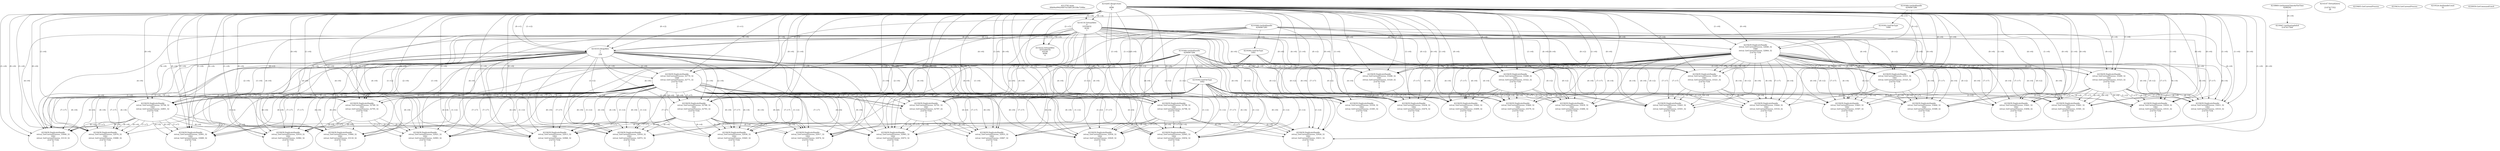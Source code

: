 // Global SCDG with merge call
digraph {
	0 [label="4213792.main
00b04a99420497433d6126338e720fbe"]
	1 [label="4214265.HeapCreate
1
4096
0"]
	2 [label="4218869.GetSystemTimeAsFileTime
4288292"]
	3 [label="4214116.VirtualAlloc
0
33554432
8192
1"]
	1 -> 3 [label="(1-->4)"]
	1 -> 3 [label="(0-->4)"]
	4 [label="4214147.VirtualQuery

2147417352
28"]
	5 [label="4214222.VirtualAlloc
3255304192
65536
4096
4"]
	3 -> 5 [label="(0-->1)"]
	1 -> 5 [label="(2-->3)"]
	3 -> 5 [label="(0-->0)"]
	6 [label="4219047.GetStartupInfoA
2147417564"]
	2 -> 6 [label="(0-->0)"]
	7 [label="4219368.GetStdHandle
4294967286"]
	8 [label="4219392.GetFileType
1000"]
	7 -> 8 [label="(0-->1)"]
	9 [label="4219405.GetCurrentProcess
"]
	10 [label="4219414.GetCurrentProcess
"]
	11 [label="4219439.DuplicateHandle
retval_GetCurrentProcess_32846_32
1000
retval_GetCurrentProcess_32864_32
2147417556
0
1
2"]
	7 -> 11 [label="(0-->2)"]
	8 -> 11 [label="(1-->2)"]
	1 -> 11 [label="(1-->6)"]
	1 -> 11 [label="(0-->6)"]
	3 -> 11 [label="(4-->6)"]
	12 [label="4219368.GetStdHandle
4294967285"]
	13 [label="4219392.GetFileType
1001"]
	12 -> 13 [label="(0-->1)"]
	14 [label="4219439.DuplicateHandle
retval_GetCurrentProcess_33286_32
1001
retval_GetCurrentProcess_33320_32
2147417556
0
1
2"]
	12 -> 14 [label="(0-->2)"]
	13 -> 14 [label="(1-->2)"]
	11 -> 14 [label="(4-->4)"]
	1 -> 14 [label="(1-->6)"]
	1 -> 14 [label="(0-->6)"]
	3 -> 14 [label="(4-->6)"]
	11 -> 14 [label="(6-->6)"]
	11 -> 14 [label="(7-->7)"]
	15 [label="4219368.GetStdHandle
4294967284"]
	16 [label="4219392.GetFileType
1002"]
	15 -> 16 [label="(0-->1)"]
	17 [label="4219439.DuplicateHandle
retval_GetCurrentProcess_33436_32
1002
retval_GetCurrentProcess_33476_32
2147417556
0
1
2"]
	15 -> 17 [label="(0-->2)"]
	16 -> 17 [label="(1-->2)"]
	11 -> 17 [label="(4-->4)"]
	14 -> 17 [label="(4-->4)"]
	1 -> 17 [label="(1-->6)"]
	1 -> 17 [label="(0-->6)"]
	3 -> 17 [label="(4-->6)"]
	11 -> 17 [label="(6-->6)"]
	14 -> 17 [label="(6-->6)"]
	11 -> 17 [label="(7-->7)"]
	14 -> 17 [label="(7-->7)"]
	18 [label="4219524.SetHandleCount
32"]
	19 [label="4220059.GetCommandLineA
"]
	20 [label="4219439.DuplicateHandle
retval_GetCurrentProcess_33356_32
1002
retval_GetCurrentProcess_33385_32
2147417556
0
1
2"]
	15 -> 20 [label="(0-->2)"]
	16 -> 20 [label="(1-->2)"]
	11 -> 20 [label="(4-->4)"]
	1 -> 20 [label="(1-->6)"]
	1 -> 20 [label="(0-->6)"]
	3 -> 20 [label="(4-->6)"]
	11 -> 20 [label="(6-->6)"]
	11 -> 20 [label="(7-->7)"]
	21 [label="4214333.HeapAlloc
1
1
256"]
	1 -> 21 [label="(1-->1)"]
	1 -> 21 [label="(0-->1)"]
	3 -> 21 [label="(4-->1)"]
	1 -> 21 [label="(1-->2)"]
	1 -> 21 [label="(0-->2)"]
	3 -> 21 [label="(4-->2)"]
	22 [label="4219439.DuplicateHandle
retval_GetCurrentProcess_32770_32
1000
retval_GetCurrentProcess_32771_32
2147417556
0
1
2"]
	7 -> 22 [label="(0-->2)"]
	8 -> 22 [label="(1-->2)"]
	1 -> 22 [label="(1-->6)"]
	1 -> 22 [label="(0-->6)"]
	3 -> 22 [label="(4-->6)"]
	21 -> 22 [label="(1-->6)"]
	21 -> 22 [label="(2-->6)"]
	23 [label="4219439.DuplicateHandle
retval_GetCurrentProcess_32788_32
1001
retval_GetCurrentProcess_32793_32
2147417556
0
1
2"]
	12 -> 23 [label="(0-->2)"]
	13 -> 23 [label="(1-->2)"]
	22 -> 23 [label="(4-->4)"]
	1 -> 23 [label="(1-->6)"]
	1 -> 23 [label="(0-->6)"]
	3 -> 23 [label="(4-->6)"]
	21 -> 23 [label="(1-->6)"]
	21 -> 23 [label="(2-->6)"]
	22 -> 23 [label="(6-->6)"]
	22 -> 23 [label="(7-->7)"]
	24 [label="4219439.DuplicateHandle
retval_GetCurrentProcess_32916_32
1002
retval_GetCurrentProcess_32972_32
2147417556
0
1
2"]
	15 -> 24 [label="(0-->2)"]
	16 -> 24 [label="(1-->2)"]
	22 -> 24 [label="(4-->4)"]
	23 -> 24 [label="(4-->4)"]
	1 -> 24 [label="(1-->6)"]
	1 -> 24 [label="(0-->6)"]
	3 -> 24 [label="(4-->6)"]
	21 -> 24 [label="(1-->6)"]
	21 -> 24 [label="(2-->6)"]
	22 -> 24 [label="(6-->6)"]
	23 -> 24 [label="(6-->6)"]
	22 -> 24 [label="(7-->7)"]
	23 -> 24 [label="(7-->7)"]
	25 [label="4219439.DuplicateHandle
retval_GetCurrentProcess_32917_32
1002
retval_GetCurrentProcess_32974_32
2147417556
0
1
2"]
	15 -> 25 [label="(0-->2)"]
	16 -> 25 [label="(1-->2)"]
	22 -> 25 [label="(4-->4)"]
	23 -> 25 [label="(4-->4)"]
	1 -> 25 [label="(1-->6)"]
	1 -> 25 [label="(0-->6)"]
	3 -> 25 [label="(4-->6)"]
	21 -> 25 [label="(1-->6)"]
	21 -> 25 [label="(2-->6)"]
	22 -> 25 [label="(6-->6)"]
	23 -> 25 [label="(6-->6)"]
	22 -> 25 [label="(7-->7)"]
	23 -> 25 [label="(7-->7)"]
	26 [label="4219439.DuplicateHandle
retval_GetCurrentProcess_32790_32
1001
retval_GetCurrentProcess_32796_32
2147417556
0
1
2"]
	12 -> 26 [label="(0-->2)"]
	13 -> 26 [label="(1-->2)"]
	22 -> 26 [label="(4-->4)"]
	1 -> 26 [label="(1-->6)"]
	1 -> 26 [label="(0-->6)"]
	3 -> 26 [label="(4-->6)"]
	21 -> 26 [label="(1-->6)"]
	21 -> 26 [label="(2-->6)"]
	22 -> 26 [label="(6-->6)"]
	22 -> 26 [label="(7-->7)"]
	27 [label="4219439.DuplicateHandle
retval_GetCurrentProcess_32926_32
1002
retval_GetCurrentProcess_33011_32
2147417556
0
1
2"]
	15 -> 27 [label="(0-->2)"]
	16 -> 27 [label="(1-->2)"]
	22 -> 27 [label="(4-->4)"]
	26 -> 27 [label="(4-->4)"]
	1 -> 27 [label="(1-->6)"]
	1 -> 27 [label="(0-->6)"]
	3 -> 27 [label="(4-->6)"]
	21 -> 27 [label="(1-->6)"]
	21 -> 27 [label="(2-->6)"]
	22 -> 27 [label="(6-->6)"]
	26 -> 27 [label="(6-->6)"]
	22 -> 27 [label="(7-->7)"]
	26 -> 27 [label="(7-->7)"]
	28 [label="4219439.DuplicateHandle
retval_GetCurrentProcess_32913_32
1002
retval_GetCurrentProcess_32966_32
2147417556
0
1
2"]
	15 -> 28 [label="(0-->2)"]
	16 -> 28 [label="(1-->2)"]
	22 -> 28 [label="(4-->4)"]
	23 -> 28 [label="(4-->4)"]
	1 -> 28 [label="(1-->6)"]
	1 -> 28 [label="(0-->6)"]
	3 -> 28 [label="(4-->6)"]
	21 -> 28 [label="(1-->6)"]
	21 -> 28 [label="(2-->6)"]
	22 -> 28 [label="(6-->6)"]
	23 -> 28 [label="(6-->6)"]
	22 -> 28 [label="(7-->7)"]
	23 -> 28 [label="(7-->7)"]
	29 [label="4219439.DuplicateHandle
retval_GetCurrentProcess_32930_32
1002
retval_GetCurrentProcess_33029_32
2147417556
0
1
2"]
	15 -> 29 [label="(0-->2)"]
	16 -> 29 [label="(1-->2)"]
	22 -> 29 [label="(4-->4)"]
	26 -> 29 [label="(4-->4)"]
	1 -> 29 [label="(1-->6)"]
	1 -> 29 [label="(0-->6)"]
	3 -> 29 [label="(4-->6)"]
	21 -> 29 [label="(1-->6)"]
	21 -> 29 [label="(2-->6)"]
	22 -> 29 [label="(6-->6)"]
	26 -> 29 [label="(6-->6)"]
	22 -> 29 [label="(7-->7)"]
	26 -> 29 [label="(7-->7)"]
	30 [label="4219439.DuplicateHandle
retval_GetCurrentProcess_32936_32
1002
retval_GetCurrentProcess_33045_32
2147417556
0
1
2"]
	15 -> 30 [label="(0-->2)"]
	16 -> 30 [label="(1-->2)"]
	22 -> 30 [label="(4-->4)"]
	23 -> 30 [label="(4-->4)"]
	1 -> 30 [label="(1-->6)"]
	1 -> 30 [label="(0-->6)"]
	3 -> 30 [label="(4-->6)"]
	21 -> 30 [label="(1-->6)"]
	21 -> 30 [label="(2-->6)"]
	22 -> 30 [label="(6-->6)"]
	23 -> 30 [label="(6-->6)"]
	22 -> 30 [label="(7-->7)"]
	23 -> 30 [label="(7-->7)"]
	31 [label="4219439.DuplicateHandle
retval_GetCurrentProcess_32789_32
1001
retval_GetCurrentProcess_32795_32
2147417556
0
1
2"]
	12 -> 31 [label="(0-->2)"]
	13 -> 31 [label="(1-->2)"]
	22 -> 31 [label="(4-->4)"]
	1 -> 31 [label="(1-->6)"]
	1 -> 31 [label="(0-->6)"]
	3 -> 31 [label="(4-->6)"]
	21 -> 31 [label="(1-->6)"]
	21 -> 31 [label="(2-->6)"]
	22 -> 31 [label="(6-->6)"]
	22 -> 31 [label="(7-->7)"]
	32 [label="4219439.DuplicateHandle
retval_GetCurrentProcess_32919_32
1002
retval_GetCurrentProcess_32982_32
2147417556
0
1
2"]
	15 -> 32 [label="(0-->2)"]
	16 -> 32 [label="(1-->2)"]
	22 -> 32 [label="(4-->4)"]
	31 -> 32 [label="(4-->4)"]
	1 -> 32 [label="(1-->6)"]
	1 -> 32 [label="(0-->6)"]
	3 -> 32 [label="(4-->6)"]
	21 -> 32 [label="(1-->6)"]
	21 -> 32 [label="(2-->6)"]
	22 -> 32 [label="(6-->6)"]
	31 -> 32 [label="(6-->6)"]
	22 -> 32 [label="(7-->7)"]
	31 -> 32 [label="(7-->7)"]
	33 [label="4219439.DuplicateHandle
retval_GetCurrentProcess_32921_32
1002
retval_GetCurrentProcess_32993_32
2147417556
0
1
2"]
	15 -> 33 [label="(0-->2)"]
	16 -> 33 [label="(1-->2)"]
	22 -> 33 [label="(4-->4)"]
	31 -> 33 [label="(4-->4)"]
	1 -> 33 [label="(1-->6)"]
	1 -> 33 [label="(0-->6)"]
	3 -> 33 [label="(4-->6)"]
	21 -> 33 [label="(1-->6)"]
	21 -> 33 [label="(2-->6)"]
	22 -> 33 [label="(6-->6)"]
	31 -> 33 [label="(6-->6)"]
	22 -> 33 [label="(7-->7)"]
	31 -> 33 [label="(7-->7)"]
	34 [label="4219439.DuplicateHandle
retval_GetCurrentProcess_32945_32
1002
retval_GetCurrentProcess_33054_32
2147417556
0
1
2"]
	15 -> 34 [label="(0-->2)"]
	16 -> 34 [label="(1-->2)"]
	22 -> 34 [label="(4-->4)"]
	26 -> 34 [label="(4-->4)"]
	1 -> 34 [label="(1-->6)"]
	1 -> 34 [label="(0-->6)"]
	3 -> 34 [label="(4-->6)"]
	21 -> 34 [label="(1-->6)"]
	21 -> 34 [label="(2-->6)"]
	22 -> 34 [label="(6-->6)"]
	26 -> 34 [label="(6-->6)"]
	22 -> 34 [label="(7-->7)"]
	26 -> 34 [label="(7-->7)"]
	35 [label="4219439.DuplicateHandle
retval_GetCurrentProcess_32794_32
1001
retval_GetCurrentProcess_32801_32
2147417556
0
1
2"]
	12 -> 35 [label="(0-->2)"]
	13 -> 35 [label="(1-->2)"]
	22 -> 35 [label="(4-->4)"]
	1 -> 35 [label="(1-->6)"]
	1 -> 35 [label="(0-->6)"]
	3 -> 35 [label="(4-->6)"]
	21 -> 35 [label="(1-->6)"]
	21 -> 35 [label="(2-->6)"]
	22 -> 35 [label="(6-->6)"]
	22 -> 35 [label="(7-->7)"]
	36 [label="4219439.DuplicateHandle
retval_GetCurrentProcess_32976_32
1002
retval_GetCurrentProcess_33080_32
2147417556
0
1
2"]
	15 -> 36 [label="(0-->2)"]
	16 -> 36 [label="(1-->2)"]
	22 -> 36 [label="(4-->4)"]
	35 -> 36 [label="(4-->4)"]
	1 -> 36 [label="(1-->6)"]
	1 -> 36 [label="(0-->6)"]
	3 -> 36 [label="(4-->6)"]
	21 -> 36 [label="(1-->6)"]
	21 -> 36 [label="(2-->6)"]
	22 -> 36 [label="(6-->6)"]
	35 -> 36 [label="(6-->6)"]
	22 -> 36 [label="(7-->7)"]
	35 -> 36 [label="(7-->7)"]
	37 [label="4219439.DuplicateHandle
retval_GetCurrentProcess_32991_32
1002
retval_GetCurrentProcess_33089_32
2147417556
0
1
2"]
	15 -> 37 [label="(0-->2)"]
	16 -> 37 [label="(1-->2)"]
	22 -> 37 [label="(4-->4)"]
	35 -> 37 [label="(4-->4)"]
	1 -> 37 [label="(1-->6)"]
	1 -> 37 [label="(0-->6)"]
	3 -> 37 [label="(4-->6)"]
	21 -> 37 [label="(1-->6)"]
	21 -> 37 [label="(2-->6)"]
	22 -> 37 [label="(6-->6)"]
	35 -> 37 [label="(6-->6)"]
	22 -> 37 [label="(7-->7)"]
	35 -> 37 [label="(7-->7)"]
	38 [label="4219439.DuplicateHandle
retval_GetCurrentProcess_33060_32
1002
retval_GetCurrentProcess_33118_32
2147417556
0
1
2"]
	15 -> 38 [label="(0-->2)"]
	16 -> 38 [label="(1-->2)"]
	22 -> 38 [label="(4-->4)"]
	35 -> 38 [label="(4-->4)"]
	1 -> 38 [label="(1-->6)"]
	1 -> 38 [label="(0-->6)"]
	3 -> 38 [label="(4-->6)"]
	21 -> 38 [label="(1-->6)"]
	21 -> 38 [label="(2-->6)"]
	22 -> 38 [label="(6-->6)"]
	35 -> 38 [label="(6-->6)"]
	22 -> 38 [label="(7-->7)"]
	35 -> 38 [label="(7-->7)"]
	39 [label="4219439.DuplicateHandle
retval_GetCurrentProcess_32791_32
1001
retval_GetCurrentProcess_32797_32
2147417556
0
1
2"]
	12 -> 39 [label="(0-->2)"]
	13 -> 39 [label="(1-->2)"]
	22 -> 39 [label="(4-->4)"]
	1 -> 39 [label="(1-->6)"]
	1 -> 39 [label="(0-->6)"]
	3 -> 39 [label="(4-->6)"]
	21 -> 39 [label="(1-->6)"]
	21 -> 39 [label="(2-->6)"]
	22 -> 39 [label="(6-->6)"]
	22 -> 39 [label="(7-->7)"]
	40 [label="4219439.DuplicateHandle
retval_GetCurrentProcess_32955_32
1002
retval_GetCurrentProcess_33067_32
2147417556
0
1
2"]
	15 -> 40 [label="(0-->2)"]
	16 -> 40 [label="(1-->2)"]
	22 -> 40 [label="(4-->4)"]
	39 -> 40 [label="(4-->4)"]
	1 -> 40 [label="(1-->6)"]
	1 -> 40 [label="(0-->6)"]
	3 -> 40 [label="(4-->6)"]
	21 -> 40 [label="(1-->6)"]
	21 -> 40 [label="(2-->6)"]
	22 -> 40 [label="(6-->6)"]
	39 -> 40 [label="(6-->6)"]
	22 -> 40 [label="(7-->7)"]
	39 -> 40 [label="(7-->7)"]
	41 [label="4219439.DuplicateHandle
retval_GetCurrentProcess_32965_32
1002
retval_GetCurrentProcess_33072_32
2147417556
0
1
2"]
	15 -> 41 [label="(0-->2)"]
	16 -> 41 [label="(1-->2)"]
	22 -> 41 [label="(4-->4)"]
	39 -> 41 [label="(4-->4)"]
	1 -> 41 [label="(1-->6)"]
	1 -> 41 [label="(0-->6)"]
	3 -> 41 [label="(4-->6)"]
	21 -> 41 [label="(1-->6)"]
	21 -> 41 [label="(2-->6)"]
	22 -> 41 [label="(6-->6)"]
	39 -> 41 [label="(6-->6)"]
	22 -> 41 [label="(7-->7)"]
	39 -> 41 [label="(7-->7)"]
	42 [label="4219439.DuplicateHandle
retval_GetCurrentProcess_33040_32
1002
retval_GetCurrentProcess_33110_32
2147417556
0
1
2"]
	15 -> 42 [label="(0-->2)"]
	16 -> 42 [label="(1-->2)"]
	22 -> 42 [label="(4-->4)"]
	35 -> 42 [label="(4-->4)"]
	1 -> 42 [label="(1-->6)"]
	1 -> 42 [label="(0-->6)"]
	3 -> 42 [label="(4-->6)"]
	21 -> 42 [label="(1-->6)"]
	21 -> 42 [label="(2-->6)"]
	22 -> 42 [label="(6-->6)"]
	35 -> 42 [label="(6-->6)"]
	22 -> 42 [label="(7-->7)"]
	35 -> 42 [label="(7-->7)"]
	43 [label="4219439.DuplicateHandle
retval_GetCurrentProcess_33288_32
1001
retval_GetCurrentProcess_33322_32
2147417556
0
1
2"]
	12 -> 43 [label="(0-->2)"]
	13 -> 43 [label="(1-->2)"]
	11 -> 43 [label="(4-->4)"]
	1 -> 43 [label="(1-->6)"]
	1 -> 43 [label="(0-->6)"]
	3 -> 43 [label="(4-->6)"]
	11 -> 43 [label="(6-->6)"]
	11 -> 43 [label="(7-->7)"]
	44 [label="4219439.DuplicateHandle
retval_GetCurrentProcess_33439_32
1002
retval_GetCurrentProcess_33486_32
2147417556
0
1
2"]
	15 -> 44 [label="(0-->2)"]
	16 -> 44 [label="(1-->2)"]
	11 -> 44 [label="(4-->4)"]
	43 -> 44 [label="(4-->4)"]
	1 -> 44 [label="(1-->6)"]
	1 -> 44 [label="(0-->6)"]
	3 -> 44 [label="(4-->6)"]
	11 -> 44 [label="(6-->6)"]
	43 -> 44 [label="(6-->6)"]
	11 -> 44 [label="(7-->7)"]
	43 -> 44 [label="(7-->7)"]
	45 [label="4219439.DuplicateHandle
retval_GetCurrentProcess_33442_32
1002
retval_GetCurrentProcess_33499_32
2147417556
0
1
2"]
	15 -> 45 [label="(0-->2)"]
	16 -> 45 [label="(1-->2)"]
	11 -> 45 [label="(4-->4)"]
	43 -> 45 [label="(4-->4)"]
	1 -> 45 [label="(1-->6)"]
	1 -> 45 [label="(0-->6)"]
	3 -> 45 [label="(4-->6)"]
	11 -> 45 [label="(6-->6)"]
	43 -> 45 [label="(6-->6)"]
	11 -> 45 [label="(7-->7)"]
	43 -> 45 [label="(7-->7)"]
	46 [label="4219439.DuplicateHandle
retval_GetCurrentProcess_33289_32
1001
retval_GetCurrentProcess_33323_32
2147417556
0
1
2"]
	12 -> 46 [label="(0-->2)"]
	13 -> 46 [label="(1-->2)"]
	11 -> 46 [label="(4-->4)"]
	1 -> 46 [label="(1-->6)"]
	1 -> 46 [label="(0-->6)"]
	3 -> 46 [label="(4-->6)"]
	11 -> 46 [label="(6-->6)"]
	11 -> 46 [label="(7-->7)"]
	47 [label="4219439.DuplicateHandle
retval_GetCurrentProcess_33450_32
1002
retval_GetCurrentProcess_33531_32
2147417556
0
1
2"]
	15 -> 47 [label="(0-->2)"]
	16 -> 47 [label="(1-->2)"]
	11 -> 47 [label="(4-->4)"]
	46 -> 47 [label="(4-->4)"]
	1 -> 47 [label="(1-->6)"]
	1 -> 47 [label="(0-->6)"]
	3 -> 47 [label="(4-->6)"]
	11 -> 47 [label="(6-->6)"]
	46 -> 47 [label="(6-->6)"]
	11 -> 47 [label="(7-->7)"]
	46 -> 47 [label="(7-->7)"]
	48 [label="4219439.DuplicateHandle
retval_GetCurrentProcess_33451_32
1002
retval_GetCurrentProcess_33533_32
2147417556
0
1
2"]
	15 -> 48 [label="(0-->2)"]
	16 -> 48 [label="(1-->2)"]
	11 -> 48 [label="(4-->4)"]
	46 -> 48 [label="(4-->4)"]
	1 -> 48 [label="(1-->6)"]
	1 -> 48 [label="(0-->6)"]
	3 -> 48 [label="(4-->6)"]
	11 -> 48 [label="(6-->6)"]
	46 -> 48 [label="(6-->6)"]
	11 -> 48 [label="(7-->7)"]
	46 -> 48 [label="(7-->7)"]
	49 [label="4219439.DuplicateHandle
retval_GetCurrentProcess_33441_32
1002
retval_GetCurrentProcess_33494_32
2147417556
0
1
2"]
	15 -> 49 [label="(0-->2)"]
	16 -> 49 [label="(1-->2)"]
	11 -> 49 [label="(4-->4)"]
	46 -> 49 [label="(4-->4)"]
	1 -> 49 [label="(1-->6)"]
	1 -> 49 [label="(0-->6)"]
	3 -> 49 [label="(4-->6)"]
	11 -> 49 [label="(6-->6)"]
	46 -> 49 [label="(6-->6)"]
	11 -> 49 [label="(7-->7)"]
	46 -> 49 [label="(7-->7)"]
	50 [label="4219439.DuplicateHandle
retval_GetCurrentProcess_33287_32
1001
retval_GetCurrentProcess_33321_32
2147417556
0
1
2"]
	12 -> 50 [label="(0-->2)"]
	13 -> 50 [label="(1-->2)"]
	11 -> 50 [label="(4-->4)"]
	1 -> 50 [label="(1-->6)"]
	1 -> 50 [label="(0-->6)"]
	3 -> 50 [label="(4-->6)"]
	11 -> 50 [label="(6-->6)"]
	11 -> 50 [label="(7-->7)"]
	51 [label="4219439.DuplicateHandle
retval_GetCurrentProcess_33443_32
1002
retval_GetCurrentProcess_33501_32
2147417556
0
1
2"]
	15 -> 51 [label="(0-->2)"]
	16 -> 51 [label="(1-->2)"]
	11 -> 51 [label="(4-->4)"]
	50 -> 51 [label="(4-->4)"]
	1 -> 51 [label="(1-->6)"]
	1 -> 51 [label="(0-->6)"]
	3 -> 51 [label="(4-->6)"]
	11 -> 51 [label="(6-->6)"]
	50 -> 51 [label="(6-->6)"]
	11 -> 51 [label="(7-->7)"]
	50 -> 51 [label="(7-->7)"]
	52 [label="4219439.DuplicateHandle
retval_GetCurrentProcess_33461_32
1002
retval_GetCurrentProcess_33581_32
2147417556
0
1
2"]
	15 -> 52 [label="(0-->2)"]
	16 -> 52 [label="(1-->2)"]
	11 -> 52 [label="(4-->4)"]
	46 -> 52 [label="(4-->4)"]
	1 -> 52 [label="(1-->6)"]
	1 -> 52 [label="(0-->6)"]
	3 -> 52 [label="(4-->6)"]
	11 -> 52 [label="(6-->6)"]
	46 -> 52 [label="(6-->6)"]
	11 -> 52 [label="(7-->7)"]
	46 -> 52 [label="(7-->7)"]
	53 [label="4219439.DuplicateHandle
retval_GetCurrentProcess_33460_32
1002
retval_GetCurrentProcess_33579_32
2147417556
0
1
2"]
	15 -> 53 [label="(0-->2)"]
	16 -> 53 [label="(1-->2)"]
	11 -> 53 [label="(4-->4)"]
	43 -> 53 [label="(4-->4)"]
	1 -> 53 [label="(1-->6)"]
	1 -> 53 [label="(0-->6)"]
	3 -> 53 [label="(4-->6)"]
	11 -> 53 [label="(6-->6)"]
	43 -> 53 [label="(6-->6)"]
	11 -> 53 [label="(7-->7)"]
	43 -> 53 [label="(7-->7)"]
	54 [label="4219439.DuplicateHandle
retval_GetCurrentProcess_33444_32
1002
retval_GetCurrentProcess_33516_32
2147417556
0
1
2"]
	15 -> 54 [label="(0-->2)"]
	16 -> 54 [label="(1-->2)"]
	11 -> 54 [label="(4-->4)"]
	50 -> 54 [label="(4-->4)"]
	1 -> 54 [label="(1-->6)"]
	1 -> 54 [label="(0-->6)"]
	3 -> 54 [label="(4-->6)"]
	11 -> 54 [label="(6-->6)"]
	50 -> 54 [label="(6-->6)"]
	11 -> 54 [label="(7-->7)"]
	50 -> 54 [label="(7-->7)"]
	55 [label="4219439.DuplicateHandle
retval_GetCurrentProcess_33311_32
1001
retval_GetCurrentProcess_33325_32
2147417556
0
1
2"]
	12 -> 55 [label="(0-->2)"]
	13 -> 55 [label="(1-->2)"]
	11 -> 55 [label="(4-->4)"]
	1 -> 55 [label="(1-->6)"]
	1 -> 55 [label="(0-->6)"]
	3 -> 55 [label="(4-->6)"]
	11 -> 55 [label="(6-->6)"]
	11 -> 55 [label="(7-->7)"]
	56 [label="4219439.DuplicateHandle
retval_GetCurrentProcess_33463_32
1002
retval_GetCurrentProcess_33587_32
2147417556
0
1
2"]
	15 -> 56 [label="(0-->2)"]
	16 -> 56 [label="(1-->2)"]
	11 -> 56 [label="(4-->4)"]
	55 -> 56 [label="(4-->4)"]
	1 -> 56 [label="(1-->6)"]
	1 -> 56 [label="(0-->6)"]
	3 -> 56 [label="(4-->6)"]
	11 -> 56 [label="(6-->6)"]
	55 -> 56 [label="(6-->6)"]
	11 -> 56 [label="(7-->7)"]
	55 -> 56 [label="(7-->7)"]
	57 [label="4219439.DuplicateHandle
retval_GetCurrentProcess_33464_32
1002
retval_GetCurrentProcess_33589_32
2147417556
0
1
2"]
	15 -> 57 [label="(0-->2)"]
	16 -> 57 [label="(1-->2)"]
	11 -> 57 [label="(4-->4)"]
	55 -> 57 [label="(4-->4)"]
	1 -> 57 [label="(1-->6)"]
	1 -> 57 [label="(0-->6)"]
	3 -> 57 [label="(4-->6)"]
	11 -> 57 [label="(6-->6)"]
	55 -> 57 [label="(6-->6)"]
	11 -> 57 [label="(7-->7)"]
	55 -> 57 [label="(7-->7)"]
}
